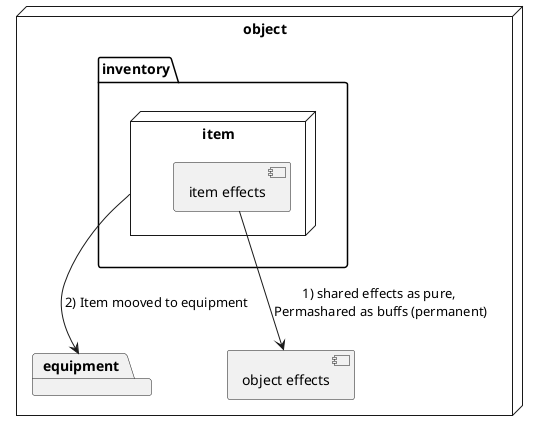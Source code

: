 @startuml

node "object" {
    [object effects]
    package "equipment" {
    }
    package "inventory" {
        node "item" {
            [item effects]
        }
    }
}

[item effects] --> [object effects] : 1) shared effects as pure, \nPermashared as buffs (permanent)
item --> equipment : 2) Item mooved to equipment

@enduml